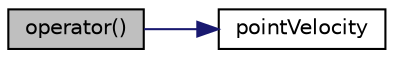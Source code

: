digraph "operator()"
{
 // LATEX_PDF_SIZE
  edge [fontname="Helvetica",fontsize="10",labelfontname="Helvetica",labelfontsize="10"];
  node [fontname="Helvetica",fontsize="10",shape=record];
  rankdir="LR";
  Node1 [label="operator()",height=0.2,width=0.4,color="black", fillcolor="grey75", style="filled", fontcolor="black",tooltip=" "];
  Node1 -> Node2 [color="midnightblue",fontsize="10",style="solid",fontname="Helvetica"];
  Node2 [label="pointVelocity",height=0.2,width=0.4,color="black", fillcolor="white", style="filled",URL="$classpFlow_1_1MotionModel_1_1ModelInterface.html#a99cda14816a3d3142f6168643348dde7",tooltip=" "];
}
